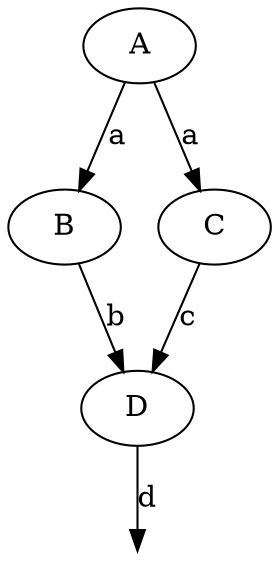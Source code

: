 digraph "Dependency graph" {
	A -> B [label=a]
	A -> C [label=a]
	B -> D [label=b]
	C -> D [label=c]
	_D [shape=point style=invis]
	D -> _D [label=d]
}
